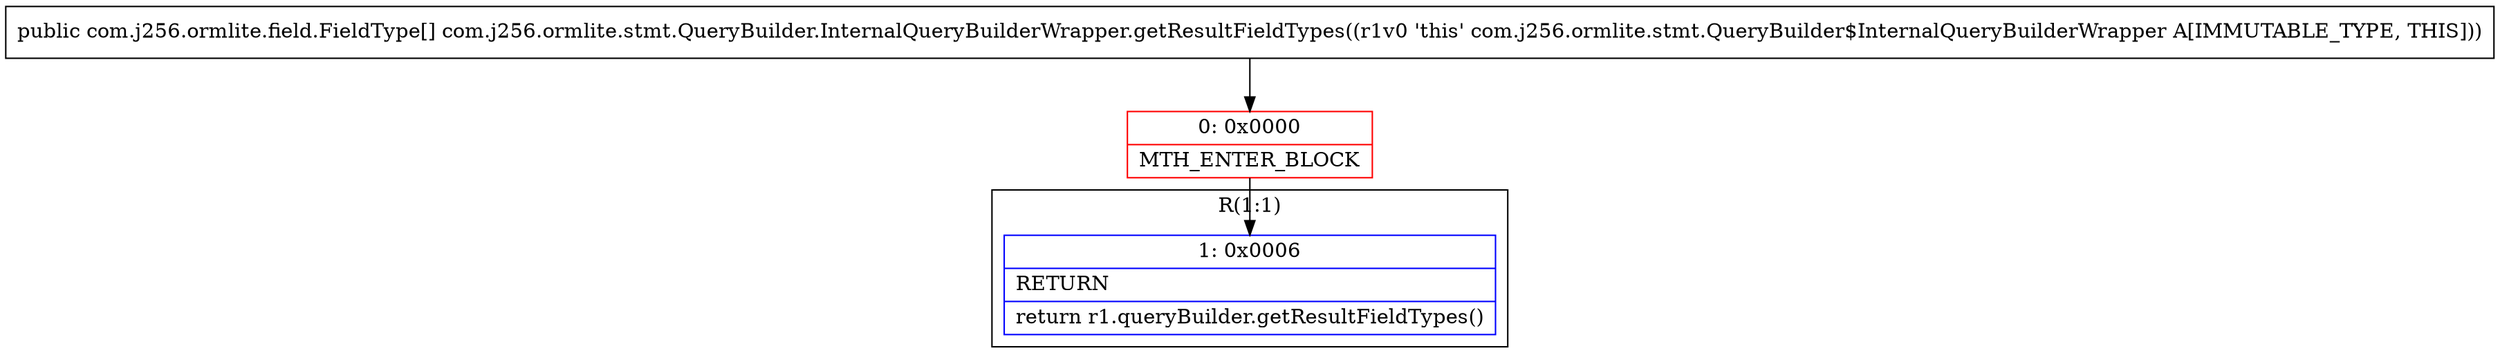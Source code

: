 digraph "CFG forcom.j256.ormlite.stmt.QueryBuilder.InternalQueryBuilderWrapper.getResultFieldTypes()[Lcom\/j256\/ormlite\/field\/FieldType;" {
subgraph cluster_Region_1550080497 {
label = "R(1:1)";
node [shape=record,color=blue];
Node_1 [shape=record,label="{1\:\ 0x0006|RETURN\l|return r1.queryBuilder.getResultFieldTypes()\l}"];
}
Node_0 [shape=record,color=red,label="{0\:\ 0x0000|MTH_ENTER_BLOCK\l}"];
MethodNode[shape=record,label="{public com.j256.ormlite.field.FieldType[] com.j256.ormlite.stmt.QueryBuilder.InternalQueryBuilderWrapper.getResultFieldTypes((r1v0 'this' com.j256.ormlite.stmt.QueryBuilder$InternalQueryBuilderWrapper A[IMMUTABLE_TYPE, THIS])) }"];
MethodNode -> Node_0;
Node_0 -> Node_1;
}

